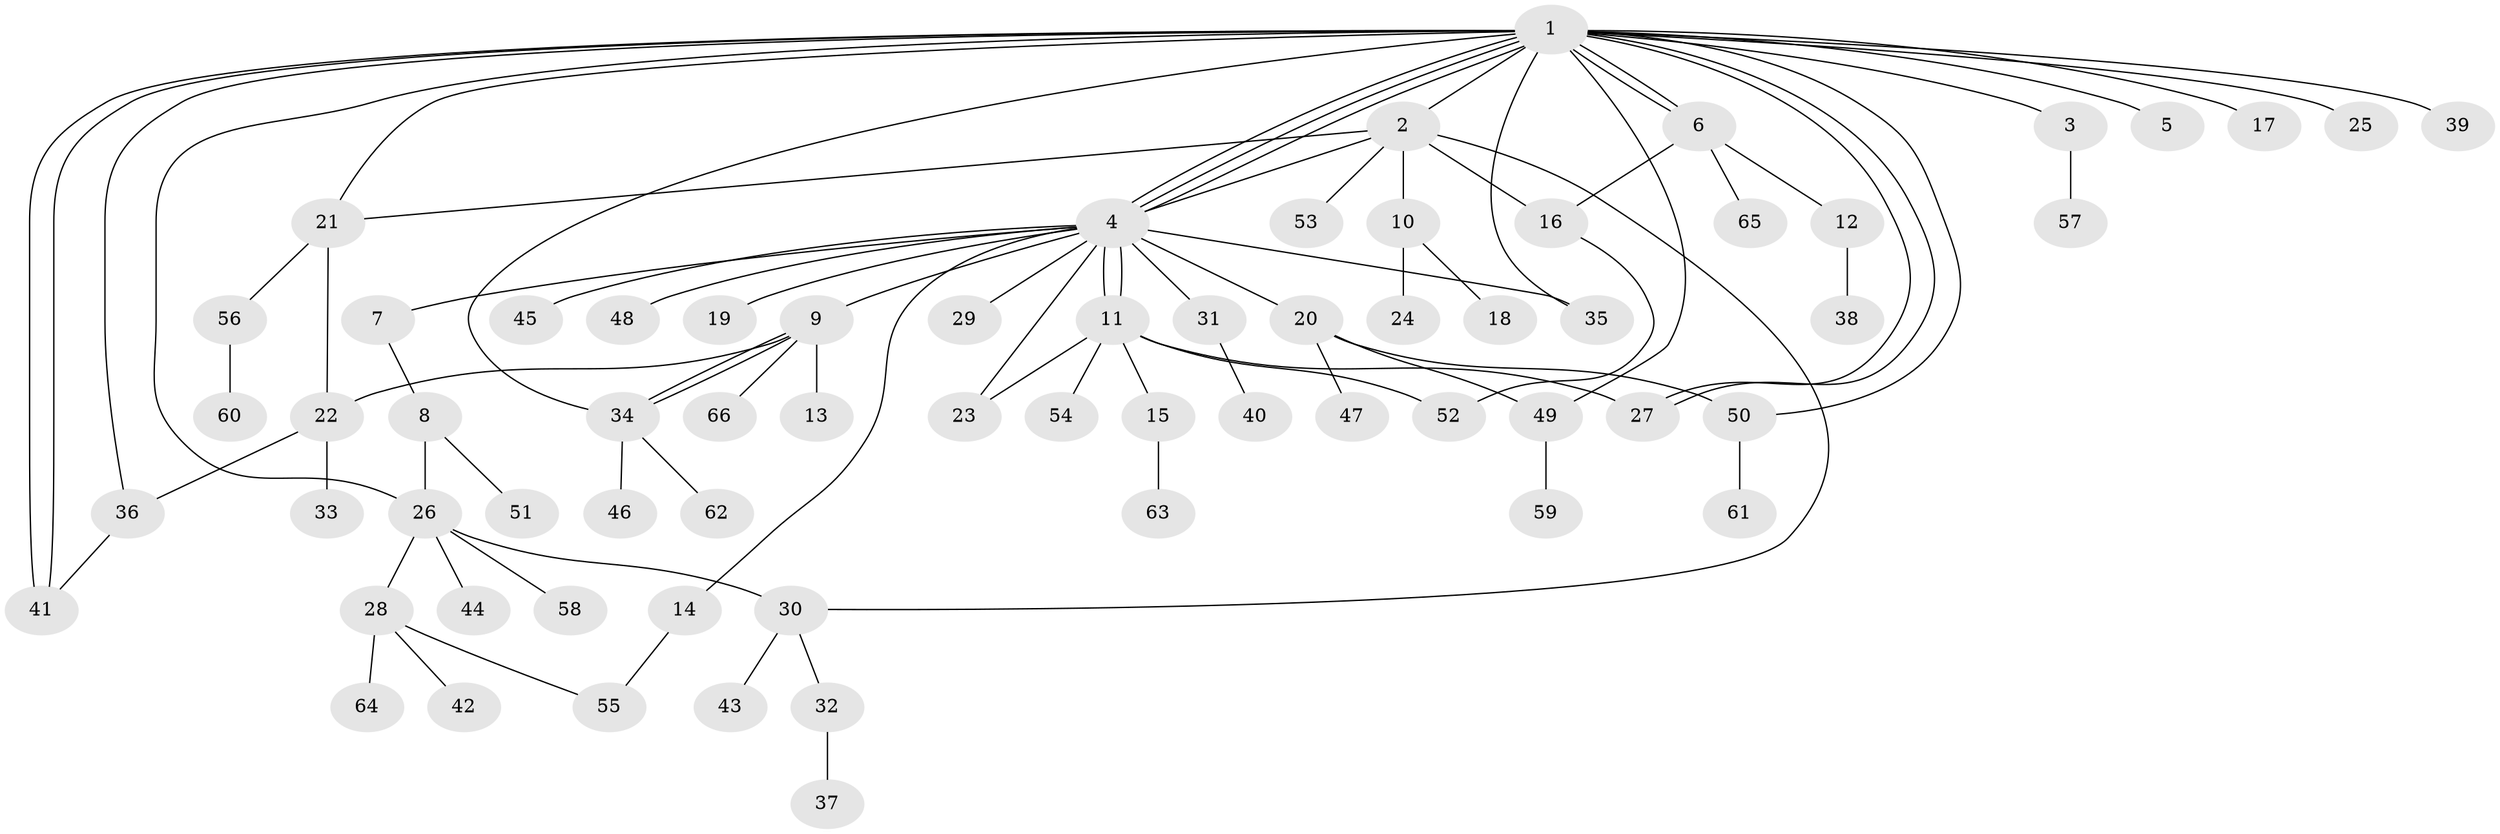 // coarse degree distribution, {1: 0.9230769230769231, 12: 0.038461538461538464, 14: 0.038461538461538464}
// Generated by graph-tools (version 1.1) at 2025/50/03/04/25 21:50:15]
// undirected, 66 vertices, 88 edges
graph export_dot {
graph [start="1"]
  node [color=gray90,style=filled];
  1;
  2;
  3;
  4;
  5;
  6;
  7;
  8;
  9;
  10;
  11;
  12;
  13;
  14;
  15;
  16;
  17;
  18;
  19;
  20;
  21;
  22;
  23;
  24;
  25;
  26;
  27;
  28;
  29;
  30;
  31;
  32;
  33;
  34;
  35;
  36;
  37;
  38;
  39;
  40;
  41;
  42;
  43;
  44;
  45;
  46;
  47;
  48;
  49;
  50;
  51;
  52;
  53;
  54;
  55;
  56;
  57;
  58;
  59;
  60;
  61;
  62;
  63;
  64;
  65;
  66;
  1 -- 2;
  1 -- 3;
  1 -- 4;
  1 -- 4;
  1 -- 4;
  1 -- 5;
  1 -- 6;
  1 -- 6;
  1 -- 17;
  1 -- 21;
  1 -- 25;
  1 -- 26;
  1 -- 27;
  1 -- 27;
  1 -- 34;
  1 -- 35;
  1 -- 36;
  1 -- 39;
  1 -- 41;
  1 -- 41;
  1 -- 49;
  1 -- 50;
  2 -- 4;
  2 -- 10;
  2 -- 16;
  2 -- 21;
  2 -- 30;
  2 -- 53;
  3 -- 57;
  4 -- 7;
  4 -- 9;
  4 -- 11;
  4 -- 11;
  4 -- 14;
  4 -- 19;
  4 -- 20;
  4 -- 23;
  4 -- 29;
  4 -- 31;
  4 -- 35;
  4 -- 45;
  4 -- 48;
  6 -- 12;
  6 -- 16;
  6 -- 65;
  7 -- 8;
  8 -- 26;
  8 -- 51;
  9 -- 13;
  9 -- 22;
  9 -- 34;
  9 -- 34;
  9 -- 66;
  10 -- 18;
  10 -- 24;
  11 -- 15;
  11 -- 23;
  11 -- 27;
  11 -- 52;
  11 -- 54;
  12 -- 38;
  14 -- 55;
  15 -- 63;
  16 -- 52;
  20 -- 47;
  20 -- 49;
  20 -- 50;
  21 -- 22;
  21 -- 56;
  22 -- 33;
  22 -- 36;
  26 -- 28;
  26 -- 30;
  26 -- 44;
  26 -- 58;
  28 -- 42;
  28 -- 55;
  28 -- 64;
  30 -- 32;
  30 -- 43;
  31 -- 40;
  32 -- 37;
  34 -- 46;
  34 -- 62;
  36 -- 41;
  49 -- 59;
  50 -- 61;
  56 -- 60;
}
